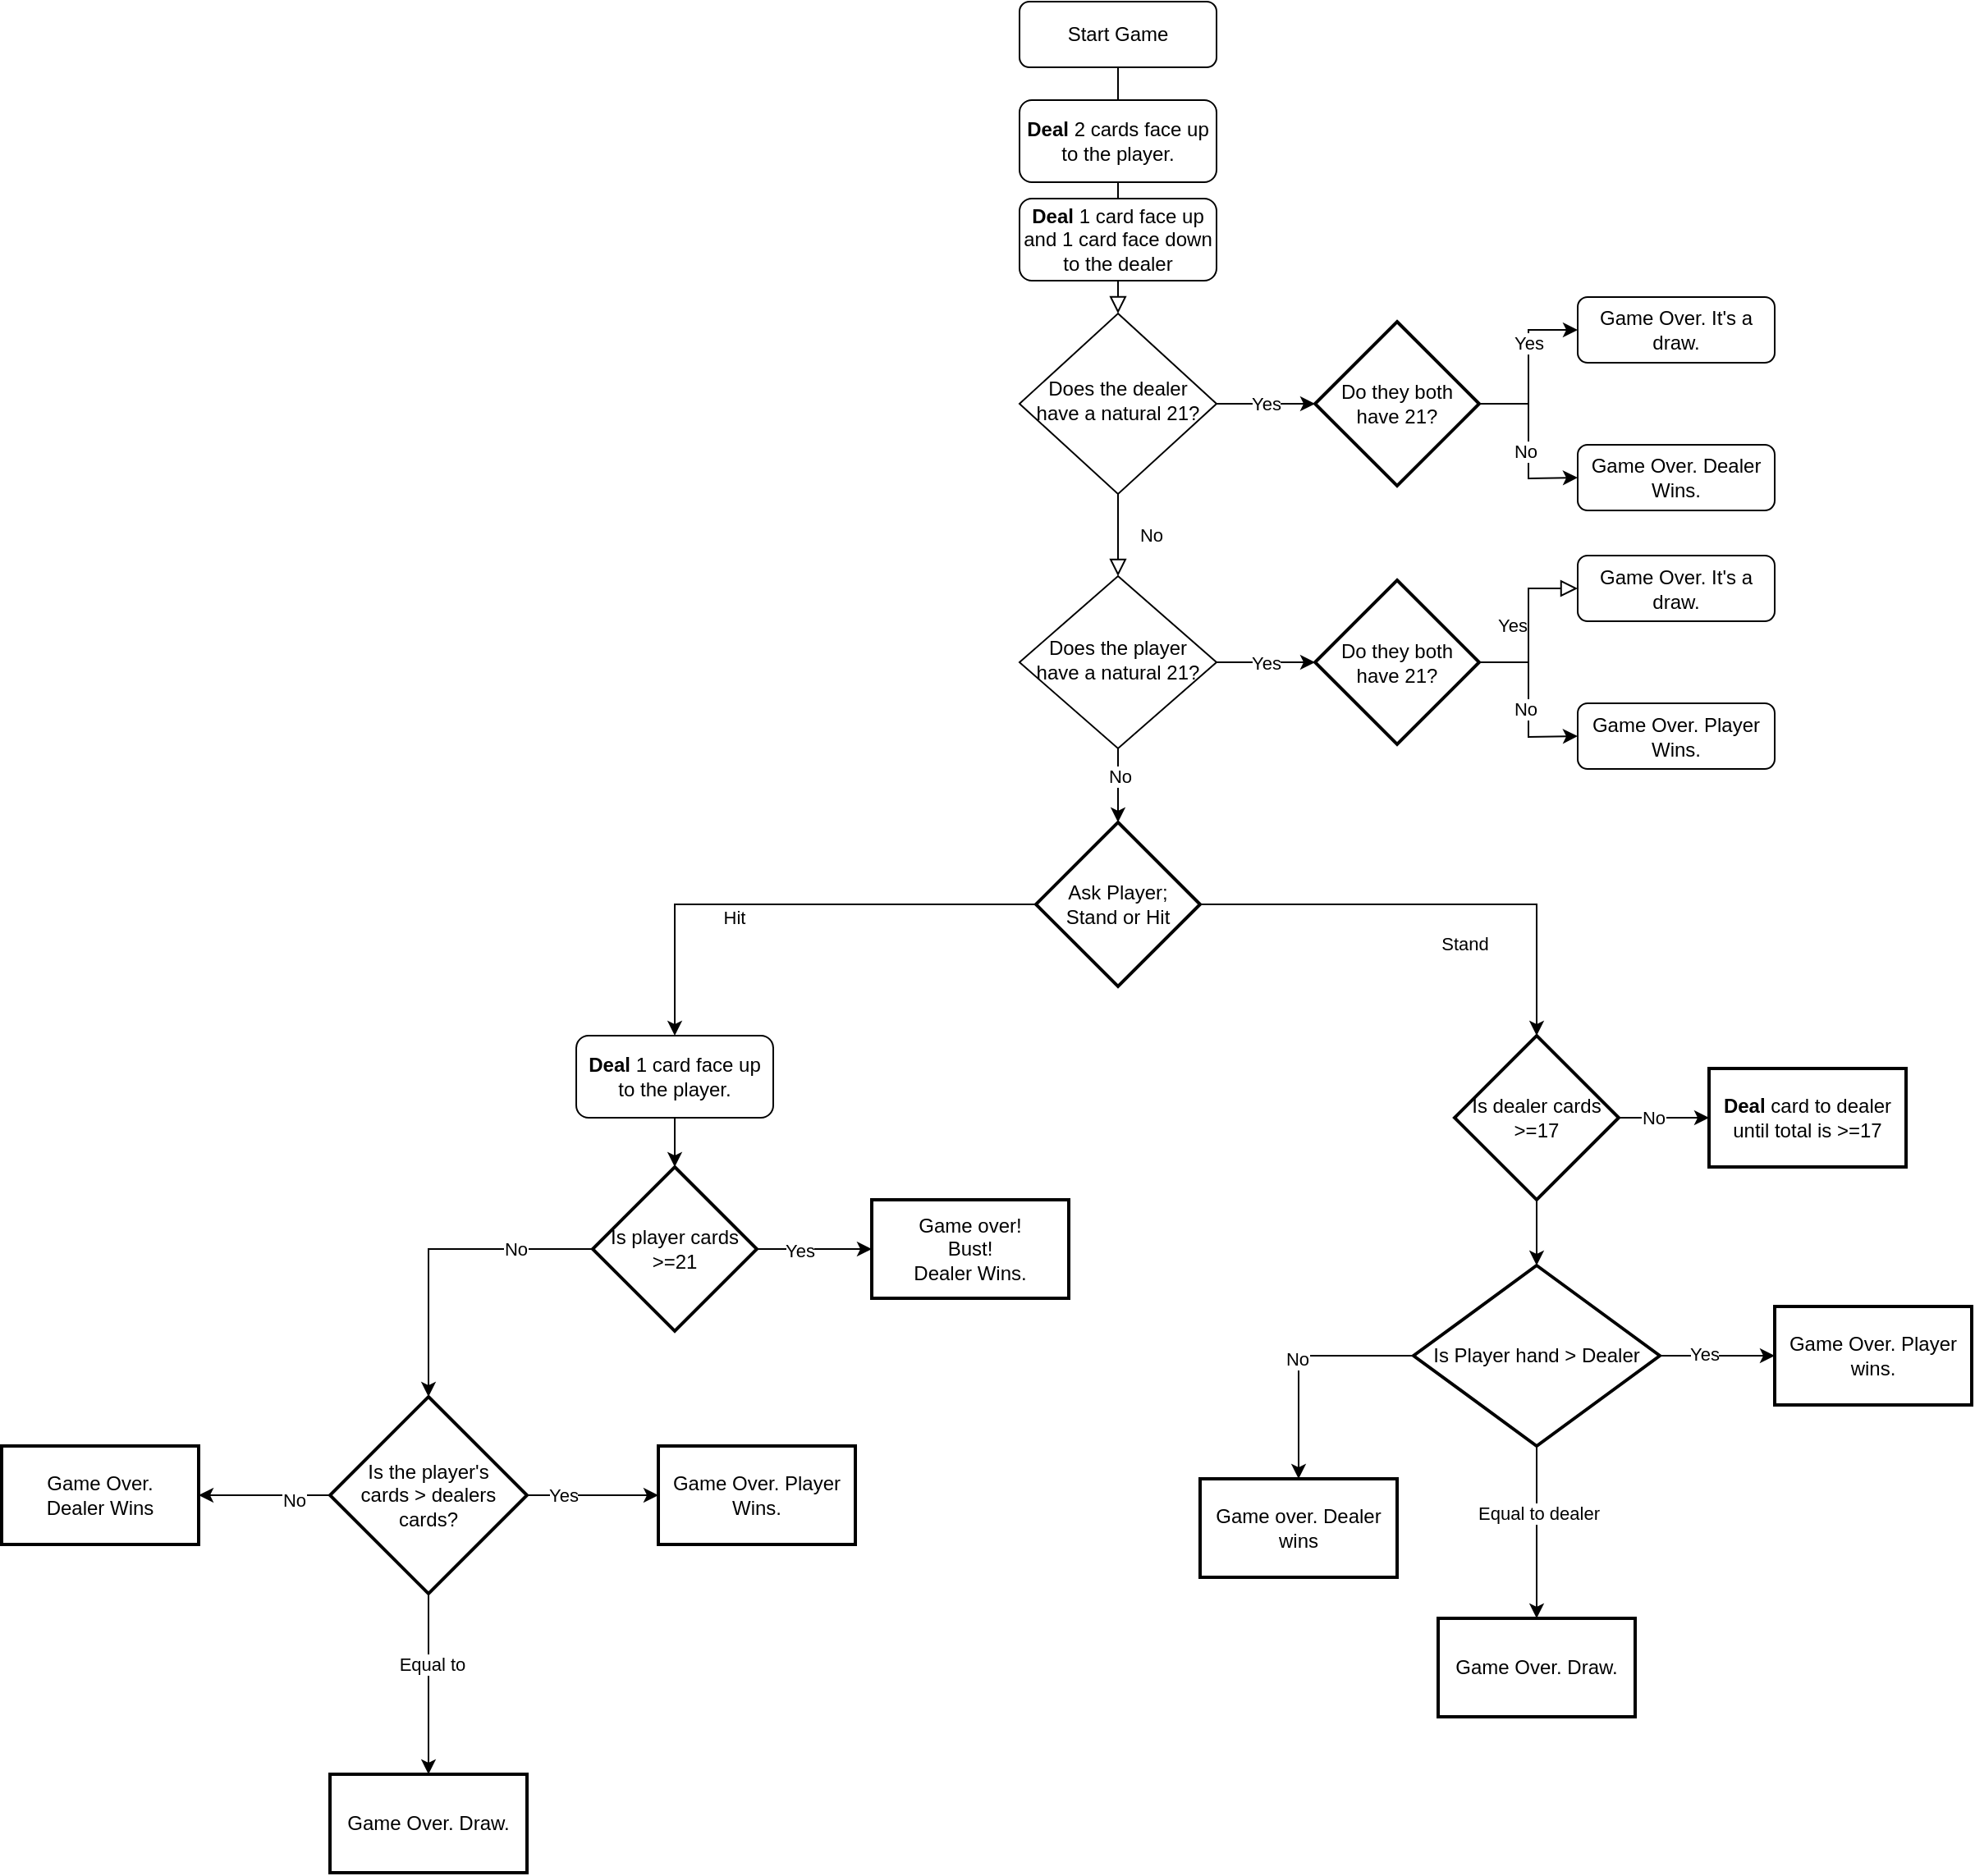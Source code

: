 <mxfile version="15.4.3" type="github">
  <diagram id="C5RBs43oDa-KdzZeNtuy" name="Page-1">
    <mxGraphModel dx="2041" dy="1128" grid="1" gridSize="10" guides="1" tooltips="1" connect="1" arrows="1" fold="1" page="1" pageScale="1" pageWidth="827" pageHeight="1169" math="0" shadow="0">
      <root>
        <mxCell id="WIyWlLk6GJQsqaUBKTNV-0" />
        <mxCell id="WIyWlLk6GJQsqaUBKTNV-1" parent="WIyWlLk6GJQsqaUBKTNV-0" />
        <mxCell id="WIyWlLk6GJQsqaUBKTNV-2" value="" style="rounded=0;html=1;jettySize=auto;orthogonalLoop=1;fontSize=11;endArrow=block;endFill=0;endSize=8;strokeWidth=1;shadow=0;labelBackgroundColor=none;edgeStyle=orthogonalEdgeStyle;" parent="WIyWlLk6GJQsqaUBKTNV-1" source="WIyWlLk6GJQsqaUBKTNV-3" target="WIyWlLk6GJQsqaUBKTNV-6" edge="1">
          <mxGeometry relative="1" as="geometry" />
        </mxCell>
        <mxCell id="WIyWlLk6GJQsqaUBKTNV-3" value="Start Game" style="rounded=1;whiteSpace=wrap;html=1;fontSize=12;glass=0;strokeWidth=1;shadow=0;" parent="WIyWlLk6GJQsqaUBKTNV-1" vertex="1">
          <mxGeometry x="340" y="50" width="120" height="40" as="geometry" />
        </mxCell>
        <mxCell id="WIyWlLk6GJQsqaUBKTNV-4" value="No" style="rounded=0;html=1;jettySize=auto;orthogonalLoop=1;fontSize=11;endArrow=block;endFill=0;endSize=8;strokeWidth=1;shadow=0;labelBackgroundColor=none;edgeStyle=orthogonalEdgeStyle;" parent="WIyWlLk6GJQsqaUBKTNV-1" source="WIyWlLk6GJQsqaUBKTNV-6" target="WIyWlLk6GJQsqaUBKTNV-10" edge="1">
          <mxGeometry y="20" relative="1" as="geometry">
            <mxPoint as="offset" />
          </mxGeometry>
        </mxCell>
        <mxCell id="T1tBva81fQfY2rR0bvwv-17" value="Yes" style="edgeStyle=orthogonalEdgeStyle;rounded=0;orthogonalLoop=1;jettySize=auto;html=1;exitX=1;exitY=0.5;exitDx=0;exitDy=0;entryX=0;entryY=0.5;entryDx=0;entryDy=0;entryPerimeter=0;" edge="1" parent="WIyWlLk6GJQsqaUBKTNV-1" source="WIyWlLk6GJQsqaUBKTNV-6" target="T1tBva81fQfY2rR0bvwv-3">
          <mxGeometry relative="1" as="geometry" />
        </mxCell>
        <mxCell id="WIyWlLk6GJQsqaUBKTNV-6" value="Does the dealer have a natural 21?" style="rhombus;whiteSpace=wrap;html=1;shadow=0;fontFamily=Helvetica;fontSize=12;align=center;strokeWidth=1;spacing=6;spacingTop=-4;" parent="WIyWlLk6GJQsqaUBKTNV-1" vertex="1">
          <mxGeometry x="340" y="240" width="120" height="110" as="geometry" />
        </mxCell>
        <mxCell id="WIyWlLk6GJQsqaUBKTNV-7" value="Game Over. It&#39;s a draw." style="rounded=1;whiteSpace=wrap;html=1;fontSize=12;glass=0;strokeWidth=1;shadow=0;" parent="WIyWlLk6GJQsqaUBKTNV-1" vertex="1">
          <mxGeometry x="680" y="230" width="120" height="40" as="geometry" />
        </mxCell>
        <mxCell id="T1tBva81fQfY2rR0bvwv-18" value="Yes" style="edgeStyle=orthogonalEdgeStyle;rounded=0;orthogonalLoop=1;jettySize=auto;html=1;exitX=1;exitY=0.5;exitDx=0;exitDy=0;entryX=0;entryY=0.5;entryDx=0;entryDy=0;entryPerimeter=0;" edge="1" parent="WIyWlLk6GJQsqaUBKTNV-1" source="WIyWlLk6GJQsqaUBKTNV-10" target="T1tBva81fQfY2rR0bvwv-13">
          <mxGeometry relative="1" as="geometry" />
        </mxCell>
        <mxCell id="T1tBva81fQfY2rR0bvwv-20" style="edgeStyle=orthogonalEdgeStyle;rounded=0;orthogonalLoop=1;jettySize=auto;html=1;exitX=0.5;exitY=1;exitDx=0;exitDy=0;entryX=0.5;entryY=0;entryDx=0;entryDy=0;entryPerimeter=0;" edge="1" parent="WIyWlLk6GJQsqaUBKTNV-1" source="WIyWlLk6GJQsqaUBKTNV-10" target="T1tBva81fQfY2rR0bvwv-19">
          <mxGeometry relative="1" as="geometry" />
        </mxCell>
        <mxCell id="T1tBva81fQfY2rR0bvwv-21" value="No" style="edgeLabel;html=1;align=center;verticalAlign=middle;resizable=0;points=[];" vertex="1" connectable="0" parent="T1tBva81fQfY2rR0bvwv-20">
          <mxGeometry x="-0.244" y="1" relative="1" as="geometry">
            <mxPoint as="offset" />
          </mxGeometry>
        </mxCell>
        <mxCell id="WIyWlLk6GJQsqaUBKTNV-10" value="Does the player have a natural 21?" style="rhombus;whiteSpace=wrap;html=1;shadow=0;fontFamily=Helvetica;fontSize=12;align=center;strokeWidth=1;spacing=6;spacingTop=-4;" parent="WIyWlLk6GJQsqaUBKTNV-1" vertex="1">
          <mxGeometry x="340" y="400" width="120" height="105" as="geometry" />
        </mxCell>
        <mxCell id="T1tBva81fQfY2rR0bvwv-0" value="&lt;b&gt;Deal&lt;/b&gt; 2 cards face up to the player." style="rounded=1;whiteSpace=wrap;html=1;" vertex="1" parent="WIyWlLk6GJQsqaUBKTNV-1">
          <mxGeometry x="340" y="110" width="120" height="50" as="geometry" />
        </mxCell>
        <mxCell id="T1tBva81fQfY2rR0bvwv-1" value="&lt;b&gt;Deal&lt;/b&gt; 1 card face up and 1 card face down to the dealer" style="rounded=1;whiteSpace=wrap;html=1;" vertex="1" parent="WIyWlLk6GJQsqaUBKTNV-1">
          <mxGeometry x="340" y="170" width="120" height="50" as="geometry" />
        </mxCell>
        <mxCell id="T1tBva81fQfY2rR0bvwv-6" style="edgeStyle=orthogonalEdgeStyle;rounded=0;orthogonalLoop=1;jettySize=auto;html=1;exitX=1;exitY=0.5;exitDx=0;exitDy=0;exitPerimeter=0;" edge="1" parent="WIyWlLk6GJQsqaUBKTNV-1" source="T1tBva81fQfY2rR0bvwv-3">
          <mxGeometry relative="1" as="geometry">
            <mxPoint x="680" y="340" as="targetPoint" />
          </mxGeometry>
        </mxCell>
        <mxCell id="T1tBva81fQfY2rR0bvwv-8" value="No" style="edgeLabel;html=1;align=center;verticalAlign=middle;resizable=0;points=[];" vertex="1" connectable="0" parent="T1tBva81fQfY2rR0bvwv-6">
          <mxGeometry x="0.105" y="-2" relative="1" as="geometry">
            <mxPoint as="offset" />
          </mxGeometry>
        </mxCell>
        <mxCell id="T1tBva81fQfY2rR0bvwv-15" style="edgeStyle=orthogonalEdgeStyle;rounded=0;orthogonalLoop=1;jettySize=auto;html=1;exitX=1;exitY=0.5;exitDx=0;exitDy=0;exitPerimeter=0;entryX=0;entryY=0.5;entryDx=0;entryDy=0;" edge="1" parent="WIyWlLk6GJQsqaUBKTNV-1" source="T1tBva81fQfY2rR0bvwv-3" target="WIyWlLk6GJQsqaUBKTNV-7">
          <mxGeometry relative="1" as="geometry" />
        </mxCell>
        <mxCell id="T1tBva81fQfY2rR0bvwv-16" value="Yes" style="edgeLabel;html=1;align=center;verticalAlign=middle;resizable=0;points=[];" vertex="1" connectable="0" parent="T1tBva81fQfY2rR0bvwv-15">
          <mxGeometry x="0.276" relative="1" as="geometry">
            <mxPoint as="offset" />
          </mxGeometry>
        </mxCell>
        <mxCell id="T1tBva81fQfY2rR0bvwv-3" value="Do they both&lt;br&gt;have 21?" style="strokeWidth=2;html=1;shape=mxgraph.flowchart.decision;whiteSpace=wrap;" vertex="1" parent="WIyWlLk6GJQsqaUBKTNV-1">
          <mxGeometry x="520" y="245" width="100" height="100" as="geometry" />
        </mxCell>
        <mxCell id="T1tBva81fQfY2rR0bvwv-7" value="Game Over. Dealer Wins." style="rounded=1;whiteSpace=wrap;html=1;fontSize=12;glass=0;strokeWidth=1;shadow=0;" vertex="1" parent="WIyWlLk6GJQsqaUBKTNV-1">
          <mxGeometry x="680" y="320" width="120" height="40" as="geometry" />
        </mxCell>
        <mxCell id="T1tBva81fQfY2rR0bvwv-9" value="Yes" style="edgeStyle=orthogonalEdgeStyle;rounded=0;html=1;jettySize=auto;orthogonalLoop=1;fontSize=11;endArrow=block;endFill=0;endSize=8;strokeWidth=1;shadow=0;labelBackgroundColor=none;startArrow=none;" edge="1" parent="WIyWlLk6GJQsqaUBKTNV-1" source="T1tBva81fQfY2rR0bvwv-13" target="T1tBva81fQfY2rR0bvwv-10">
          <mxGeometry y="10" relative="1" as="geometry">
            <mxPoint as="offset" />
          </mxGeometry>
        </mxCell>
        <mxCell id="T1tBva81fQfY2rR0bvwv-10" value="Game Over. It&#39;s a draw." style="rounded=1;whiteSpace=wrap;html=1;fontSize=12;glass=0;strokeWidth=1;shadow=0;" vertex="1" parent="WIyWlLk6GJQsqaUBKTNV-1">
          <mxGeometry x="680" y="387.5" width="120" height="40" as="geometry" />
        </mxCell>
        <mxCell id="T1tBva81fQfY2rR0bvwv-11" style="edgeStyle=orthogonalEdgeStyle;rounded=0;orthogonalLoop=1;jettySize=auto;html=1;exitX=1;exitY=0.5;exitDx=0;exitDy=0;exitPerimeter=0;" edge="1" parent="WIyWlLk6GJQsqaUBKTNV-1" source="T1tBva81fQfY2rR0bvwv-13">
          <mxGeometry relative="1" as="geometry">
            <mxPoint x="680" y="497.5" as="targetPoint" />
          </mxGeometry>
        </mxCell>
        <mxCell id="T1tBva81fQfY2rR0bvwv-12" value="No" style="edgeLabel;html=1;align=center;verticalAlign=middle;resizable=0;points=[];" vertex="1" connectable="0" parent="T1tBva81fQfY2rR0bvwv-11">
          <mxGeometry x="0.105" y="-2" relative="1" as="geometry">
            <mxPoint as="offset" />
          </mxGeometry>
        </mxCell>
        <mxCell id="T1tBva81fQfY2rR0bvwv-13" value="Do they both&lt;br&gt;have 21?" style="strokeWidth=2;html=1;shape=mxgraph.flowchart.decision;whiteSpace=wrap;" vertex="1" parent="WIyWlLk6GJQsqaUBKTNV-1">
          <mxGeometry x="520" y="402.5" width="100" height="100" as="geometry" />
        </mxCell>
        <mxCell id="T1tBva81fQfY2rR0bvwv-14" value="Game Over. Player Wins." style="rounded=1;whiteSpace=wrap;html=1;fontSize=12;glass=0;strokeWidth=1;shadow=0;" vertex="1" parent="WIyWlLk6GJQsqaUBKTNV-1">
          <mxGeometry x="680" y="477.5" width="120" height="40" as="geometry" />
        </mxCell>
        <mxCell id="T1tBva81fQfY2rR0bvwv-22" style="edgeStyle=orthogonalEdgeStyle;rounded=0;orthogonalLoop=1;jettySize=auto;html=1;exitX=0;exitY=0.5;exitDx=0;exitDy=0;exitPerimeter=0;entryX=0.5;entryY=0;entryDx=0;entryDy=0;" edge="1" parent="WIyWlLk6GJQsqaUBKTNV-1" source="T1tBva81fQfY2rR0bvwv-19" target="T1tBva81fQfY2rR0bvwv-47">
          <mxGeometry relative="1" as="geometry">
            <mxPoint x="280" y="680" as="targetPoint" />
          </mxGeometry>
        </mxCell>
        <mxCell id="T1tBva81fQfY2rR0bvwv-25" value="Hit" style="edgeLabel;html=1;align=center;verticalAlign=middle;resizable=0;points=[];" vertex="1" connectable="0" parent="T1tBva81fQfY2rR0bvwv-22">
          <mxGeometry x="0.227" relative="1" as="geometry">
            <mxPoint y="8" as="offset" />
          </mxGeometry>
        </mxCell>
        <mxCell id="T1tBva81fQfY2rR0bvwv-23" style="edgeStyle=orthogonalEdgeStyle;rounded=0;orthogonalLoop=1;jettySize=auto;html=1;exitX=1;exitY=0.5;exitDx=0;exitDy=0;exitPerimeter=0;entryX=0.5;entryY=0;entryDx=0;entryDy=0;entryPerimeter=0;" edge="1" parent="WIyWlLk6GJQsqaUBKTNV-1" source="T1tBva81fQfY2rR0bvwv-19" target="T1tBva81fQfY2rR0bvwv-27">
          <mxGeometry relative="1" as="geometry">
            <mxPoint x="520" y="680" as="targetPoint" />
          </mxGeometry>
        </mxCell>
        <mxCell id="T1tBva81fQfY2rR0bvwv-24" value="Stand" style="edgeLabel;html=1;align=center;verticalAlign=middle;resizable=0;points=[];" vertex="1" connectable="0" parent="T1tBva81fQfY2rR0bvwv-23">
          <mxGeometry x="0.12" y="-1" relative="1" as="geometry">
            <mxPoint x="1" y="23" as="offset" />
          </mxGeometry>
        </mxCell>
        <mxCell id="T1tBva81fQfY2rR0bvwv-19" value="Ask Player;&lt;br&gt;Stand or Hit" style="strokeWidth=2;html=1;shape=mxgraph.flowchart.decision;whiteSpace=wrap;" vertex="1" parent="WIyWlLk6GJQsqaUBKTNV-1">
          <mxGeometry x="350" y="550" width="100" height="100" as="geometry" />
        </mxCell>
        <mxCell id="T1tBva81fQfY2rR0bvwv-31" value="" style="edgeStyle=orthogonalEdgeStyle;rounded=0;orthogonalLoop=1;jettySize=auto;html=1;" edge="1" parent="WIyWlLk6GJQsqaUBKTNV-1" source="T1tBva81fQfY2rR0bvwv-27" target="T1tBva81fQfY2rR0bvwv-30">
          <mxGeometry relative="1" as="geometry" />
        </mxCell>
        <mxCell id="T1tBva81fQfY2rR0bvwv-32" value="No" style="edgeLabel;html=1;align=center;verticalAlign=middle;resizable=0;points=[];" vertex="1" connectable="0" parent="T1tBva81fQfY2rR0bvwv-31">
          <mxGeometry x="-0.257" relative="1" as="geometry">
            <mxPoint as="offset" />
          </mxGeometry>
        </mxCell>
        <mxCell id="T1tBva81fQfY2rR0bvwv-36" value="" style="edgeStyle=orthogonalEdgeStyle;rounded=0;orthogonalLoop=1;jettySize=auto;html=1;" edge="1" parent="WIyWlLk6GJQsqaUBKTNV-1" source="T1tBva81fQfY2rR0bvwv-27" target="T1tBva81fQfY2rR0bvwv-35">
          <mxGeometry relative="1" as="geometry" />
        </mxCell>
        <mxCell id="T1tBva81fQfY2rR0bvwv-27" value="Is dealer cards&lt;br&gt;&amp;gt;=17" style="strokeWidth=2;html=1;shape=mxgraph.flowchart.decision;whiteSpace=wrap;" vertex="1" parent="WIyWlLk6GJQsqaUBKTNV-1">
          <mxGeometry x="605" y="680" width="100" height="100" as="geometry" />
        </mxCell>
        <mxCell id="T1tBva81fQfY2rR0bvwv-30" value="&lt;b&gt;Deal&lt;/b&gt; card to dealer until total is &amp;gt;=17" style="whiteSpace=wrap;html=1;strokeWidth=2;" vertex="1" parent="WIyWlLk6GJQsqaUBKTNV-1">
          <mxGeometry x="760" y="700" width="120" height="60" as="geometry" />
        </mxCell>
        <mxCell id="T1tBva81fQfY2rR0bvwv-39" value="" style="edgeStyle=orthogonalEdgeStyle;rounded=0;orthogonalLoop=1;jettySize=auto;html=1;" edge="1" parent="WIyWlLk6GJQsqaUBKTNV-1" source="T1tBva81fQfY2rR0bvwv-35" target="T1tBva81fQfY2rR0bvwv-38">
          <mxGeometry relative="1" as="geometry" />
        </mxCell>
        <mxCell id="T1tBva81fQfY2rR0bvwv-40" value="Yes" style="edgeLabel;html=1;align=center;verticalAlign=middle;resizable=0;points=[];" vertex="1" connectable="0" parent="T1tBva81fQfY2rR0bvwv-39">
          <mxGeometry x="-0.229" y="1" relative="1" as="geometry">
            <mxPoint as="offset" />
          </mxGeometry>
        </mxCell>
        <mxCell id="T1tBva81fQfY2rR0bvwv-42" value="" style="edgeStyle=orthogonalEdgeStyle;rounded=0;orthogonalLoop=1;jettySize=auto;html=1;" edge="1" parent="WIyWlLk6GJQsqaUBKTNV-1" source="T1tBva81fQfY2rR0bvwv-35" target="T1tBva81fQfY2rR0bvwv-41">
          <mxGeometry relative="1" as="geometry" />
        </mxCell>
        <mxCell id="T1tBva81fQfY2rR0bvwv-43" value="Equal to dealer" style="edgeLabel;html=1;align=center;verticalAlign=middle;resizable=0;points=[];" vertex="1" connectable="0" parent="T1tBva81fQfY2rR0bvwv-42">
          <mxGeometry x="-0.219" y="1" relative="1" as="geometry">
            <mxPoint as="offset" />
          </mxGeometry>
        </mxCell>
        <mxCell id="T1tBva81fQfY2rR0bvwv-45" value="" style="edgeStyle=orthogonalEdgeStyle;rounded=0;orthogonalLoop=1;jettySize=auto;html=1;" edge="1" parent="WIyWlLk6GJQsqaUBKTNV-1" source="T1tBva81fQfY2rR0bvwv-35" target="T1tBva81fQfY2rR0bvwv-44">
          <mxGeometry relative="1" as="geometry" />
        </mxCell>
        <mxCell id="T1tBva81fQfY2rR0bvwv-46" value="No" style="edgeLabel;html=1;align=center;verticalAlign=middle;resizable=0;points=[];" vertex="1" connectable="0" parent="T1tBva81fQfY2rR0bvwv-45">
          <mxGeometry x="-0.011" y="-1" relative="1" as="geometry">
            <mxPoint as="offset" />
          </mxGeometry>
        </mxCell>
        <mxCell id="T1tBva81fQfY2rR0bvwv-35" value="Is Player hand &amp;gt; Dealer" style="rhombus;whiteSpace=wrap;html=1;strokeWidth=2;" vertex="1" parent="WIyWlLk6GJQsqaUBKTNV-1">
          <mxGeometry x="580" y="820" width="150" height="110" as="geometry" />
        </mxCell>
        <mxCell id="T1tBva81fQfY2rR0bvwv-38" value="Game Over. Player wins." style="whiteSpace=wrap;html=1;strokeWidth=2;" vertex="1" parent="WIyWlLk6GJQsqaUBKTNV-1">
          <mxGeometry x="800" y="845" width="120" height="60" as="geometry" />
        </mxCell>
        <mxCell id="T1tBva81fQfY2rR0bvwv-41" value="Game Over. Draw." style="whiteSpace=wrap;html=1;strokeWidth=2;" vertex="1" parent="WIyWlLk6GJQsqaUBKTNV-1">
          <mxGeometry x="595" y="1035" width="120" height="60" as="geometry" />
        </mxCell>
        <mxCell id="T1tBva81fQfY2rR0bvwv-44" value="Game over. Dealer wins" style="whiteSpace=wrap;html=1;strokeWidth=2;" vertex="1" parent="WIyWlLk6GJQsqaUBKTNV-1">
          <mxGeometry x="450" y="950" width="120" height="60" as="geometry" />
        </mxCell>
        <mxCell id="T1tBva81fQfY2rR0bvwv-49" style="edgeStyle=orthogonalEdgeStyle;rounded=0;orthogonalLoop=1;jettySize=auto;html=1;exitX=0.5;exitY=1;exitDx=0;exitDy=0;entryX=0.5;entryY=0;entryDx=0;entryDy=0;entryPerimeter=0;" edge="1" parent="WIyWlLk6GJQsqaUBKTNV-1" source="T1tBva81fQfY2rR0bvwv-47" target="T1tBva81fQfY2rR0bvwv-48">
          <mxGeometry relative="1" as="geometry" />
        </mxCell>
        <mxCell id="T1tBva81fQfY2rR0bvwv-47" value="&lt;b&gt;Deal&lt;/b&gt;&amp;nbsp;1 card face up to the player." style="rounded=1;whiteSpace=wrap;html=1;" vertex="1" parent="WIyWlLk6GJQsqaUBKTNV-1">
          <mxGeometry x="70" y="680" width="120" height="50" as="geometry" />
        </mxCell>
        <mxCell id="T1tBva81fQfY2rR0bvwv-51" value="" style="edgeStyle=orthogonalEdgeStyle;rounded=0;orthogonalLoop=1;jettySize=auto;html=1;" edge="1" parent="WIyWlLk6GJQsqaUBKTNV-1" source="T1tBva81fQfY2rR0bvwv-48" target="T1tBva81fQfY2rR0bvwv-50">
          <mxGeometry relative="1" as="geometry" />
        </mxCell>
        <mxCell id="T1tBva81fQfY2rR0bvwv-52" value="Yes" style="edgeLabel;html=1;align=center;verticalAlign=middle;resizable=0;points=[];" vertex="1" connectable="0" parent="T1tBva81fQfY2rR0bvwv-51">
          <mxGeometry x="-0.257" y="-1" relative="1" as="geometry">
            <mxPoint as="offset" />
          </mxGeometry>
        </mxCell>
        <mxCell id="T1tBva81fQfY2rR0bvwv-57" value="" style="edgeStyle=orthogonalEdgeStyle;rounded=0;orthogonalLoop=1;jettySize=auto;html=1;" edge="1" parent="WIyWlLk6GJQsqaUBKTNV-1" source="T1tBva81fQfY2rR0bvwv-48" target="T1tBva81fQfY2rR0bvwv-56">
          <mxGeometry relative="1" as="geometry" />
        </mxCell>
        <mxCell id="T1tBva81fQfY2rR0bvwv-58" value="No" style="edgeLabel;html=1;align=center;verticalAlign=middle;resizable=0;points=[];" vertex="1" connectable="0" parent="T1tBva81fQfY2rR0bvwv-57">
          <mxGeometry x="-0.505" relative="1" as="geometry">
            <mxPoint as="offset" />
          </mxGeometry>
        </mxCell>
        <mxCell id="T1tBva81fQfY2rR0bvwv-48" value="Is player cards&lt;br&gt;&amp;gt;=21" style="strokeWidth=2;html=1;shape=mxgraph.flowchart.decision;whiteSpace=wrap;" vertex="1" parent="WIyWlLk6GJQsqaUBKTNV-1">
          <mxGeometry x="80" y="760" width="100" height="100" as="geometry" />
        </mxCell>
        <mxCell id="T1tBva81fQfY2rR0bvwv-50" value="Game over!&lt;br&gt;Bust!&lt;br&gt;Dealer Wins." style="whiteSpace=wrap;html=1;strokeWidth=2;" vertex="1" parent="WIyWlLk6GJQsqaUBKTNV-1">
          <mxGeometry x="250" y="780" width="120" height="60" as="geometry" />
        </mxCell>
        <mxCell id="T1tBva81fQfY2rR0bvwv-60" value="" style="edgeStyle=orthogonalEdgeStyle;rounded=0;orthogonalLoop=1;jettySize=auto;html=1;" edge="1" parent="WIyWlLk6GJQsqaUBKTNV-1" source="T1tBva81fQfY2rR0bvwv-56" target="T1tBva81fQfY2rR0bvwv-59">
          <mxGeometry relative="1" as="geometry" />
        </mxCell>
        <mxCell id="T1tBva81fQfY2rR0bvwv-61" value="Yes" style="edgeLabel;html=1;align=center;verticalAlign=middle;resizable=0;points=[];" vertex="1" connectable="0" parent="T1tBva81fQfY2rR0bvwv-60">
          <mxGeometry x="-0.45" relative="1" as="geometry">
            <mxPoint as="offset" />
          </mxGeometry>
        </mxCell>
        <mxCell id="T1tBva81fQfY2rR0bvwv-65" value="" style="edgeStyle=orthogonalEdgeStyle;rounded=0;orthogonalLoop=1;jettySize=auto;html=1;" edge="1" parent="WIyWlLk6GJQsqaUBKTNV-1" source="T1tBva81fQfY2rR0bvwv-56" target="T1tBva81fQfY2rR0bvwv-64">
          <mxGeometry relative="1" as="geometry" />
        </mxCell>
        <mxCell id="T1tBva81fQfY2rR0bvwv-68" value="No" style="edgeLabel;html=1;align=center;verticalAlign=middle;resizable=0;points=[];" vertex="1" connectable="0" parent="T1tBva81fQfY2rR0bvwv-65">
          <mxGeometry x="-0.45" y="3" relative="1" as="geometry">
            <mxPoint as="offset" />
          </mxGeometry>
        </mxCell>
        <mxCell id="T1tBva81fQfY2rR0bvwv-67" value="" style="edgeStyle=orthogonalEdgeStyle;rounded=0;orthogonalLoop=1;jettySize=auto;html=1;" edge="1" parent="WIyWlLk6GJQsqaUBKTNV-1" source="T1tBva81fQfY2rR0bvwv-56" target="T1tBva81fQfY2rR0bvwv-66">
          <mxGeometry relative="1" as="geometry" />
        </mxCell>
        <mxCell id="T1tBva81fQfY2rR0bvwv-69" value="Equal to" style="edgeLabel;html=1;align=center;verticalAlign=middle;resizable=0;points=[];" vertex="1" connectable="0" parent="T1tBva81fQfY2rR0bvwv-67">
          <mxGeometry x="-0.218" y="2" relative="1" as="geometry">
            <mxPoint as="offset" />
          </mxGeometry>
        </mxCell>
        <mxCell id="T1tBva81fQfY2rR0bvwv-56" value="Is the player&#39;s&lt;br&gt;cards &amp;gt; dealers cards?" style="rhombus;whiteSpace=wrap;html=1;strokeWidth=2;" vertex="1" parent="WIyWlLk6GJQsqaUBKTNV-1">
          <mxGeometry x="-80" y="900" width="120" height="120" as="geometry" />
        </mxCell>
        <mxCell id="T1tBva81fQfY2rR0bvwv-59" value="Game Over. Player Wins." style="whiteSpace=wrap;html=1;strokeWidth=2;" vertex="1" parent="WIyWlLk6GJQsqaUBKTNV-1">
          <mxGeometry x="120" y="930" width="120" height="60" as="geometry" />
        </mxCell>
        <mxCell id="T1tBva81fQfY2rR0bvwv-64" value="Game Over.&lt;br&gt;Dealer Wins" style="whiteSpace=wrap;html=1;strokeWidth=2;" vertex="1" parent="WIyWlLk6GJQsqaUBKTNV-1">
          <mxGeometry x="-280" y="930" width="120" height="60" as="geometry" />
        </mxCell>
        <mxCell id="T1tBva81fQfY2rR0bvwv-66" value="Game Over. Draw." style="whiteSpace=wrap;html=1;strokeWidth=2;" vertex="1" parent="WIyWlLk6GJQsqaUBKTNV-1">
          <mxGeometry x="-80" y="1130" width="120" height="60" as="geometry" />
        </mxCell>
      </root>
    </mxGraphModel>
  </diagram>
</mxfile>
